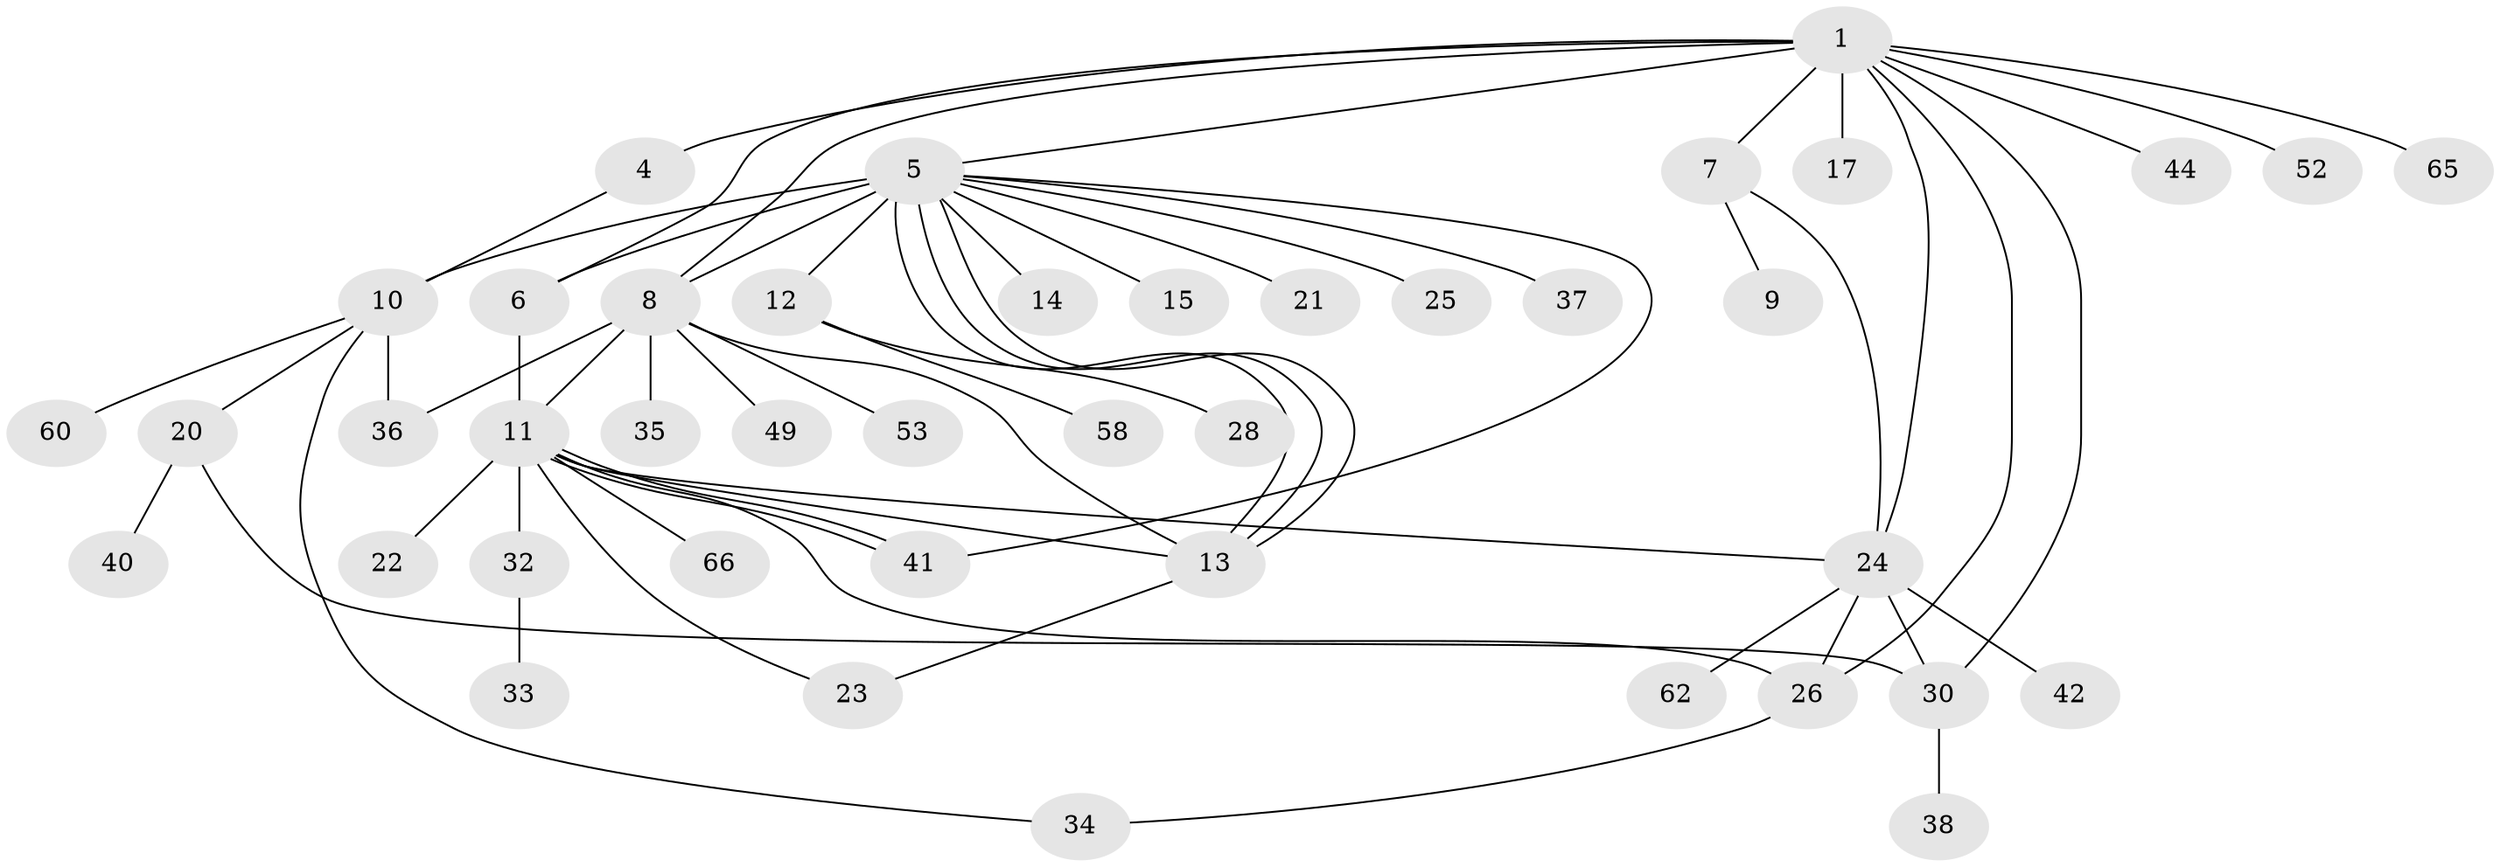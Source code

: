 // original degree distribution, {5: 0.02857142857142857, 8: 0.04285714285714286, 3: 0.12857142857142856, 16: 0.014285714285714285, 6: 0.05714285714285714, 7: 0.014285714285714285, 1: 0.45714285714285713, 4: 0.04285714285714286, 12: 0.014285714285714285, 2: 0.2}
// Generated by graph-tools (version 1.1) at 2025/17/03/04/25 18:17:59]
// undirected, 42 vertices, 60 edges
graph export_dot {
graph [start="1"]
  node [color=gray90,style=filled];
  1 [super="+46+18+2"];
  4 [super="+45"];
  5;
  6 [super="+31+54"];
  7;
  8 [super="+16"];
  9;
  10 [super="+55+19"];
  11;
  12;
  13 [super="+29+57"];
  14;
  15;
  17;
  20;
  21 [super="+64"];
  22;
  23;
  24 [super="+27"];
  25;
  26 [super="+50"];
  28 [super="+70"];
  30 [super="+63"];
  32;
  33;
  34;
  35;
  36;
  37;
  38;
  40;
  41;
  42;
  44;
  49;
  52;
  53;
  58;
  60;
  62;
  65;
  66;
  1 -- 4 [weight=2];
  1 -- 6 [weight=2];
  1 -- 65;
  1 -- 5;
  1 -- 7;
  1 -- 8;
  1 -- 44;
  1 -- 17;
  1 -- 52;
  1 -- 24 [weight=2];
  1 -- 26;
  1 -- 30;
  4 -- 10;
  5 -- 6;
  5 -- 8 [weight=2];
  5 -- 10 [weight=2];
  5 -- 12;
  5 -- 13;
  5 -- 13;
  5 -- 13;
  5 -- 14;
  5 -- 15;
  5 -- 21;
  5 -- 25;
  5 -- 37;
  5 -- 41;
  6 -- 11 [weight=2];
  7 -- 9;
  7 -- 24;
  8 -- 11;
  8 -- 49;
  8 -- 53;
  8 -- 13;
  8 -- 35;
  8 -- 36;
  10 -- 20;
  10 -- 34;
  10 -- 36;
  10 -- 60;
  11 -- 22;
  11 -- 23;
  11 -- 24;
  11 -- 32;
  11 -- 41;
  11 -- 41;
  11 -- 66;
  11 -- 13;
  11 -- 26;
  12 -- 28;
  12 -- 58;
  13 -- 23;
  20 -- 40;
  20 -- 30;
  24 -- 26 [weight=2];
  24 -- 42;
  24 -- 62;
  24 -- 30;
  26 -- 34;
  30 -- 38;
  32 -- 33;
}
